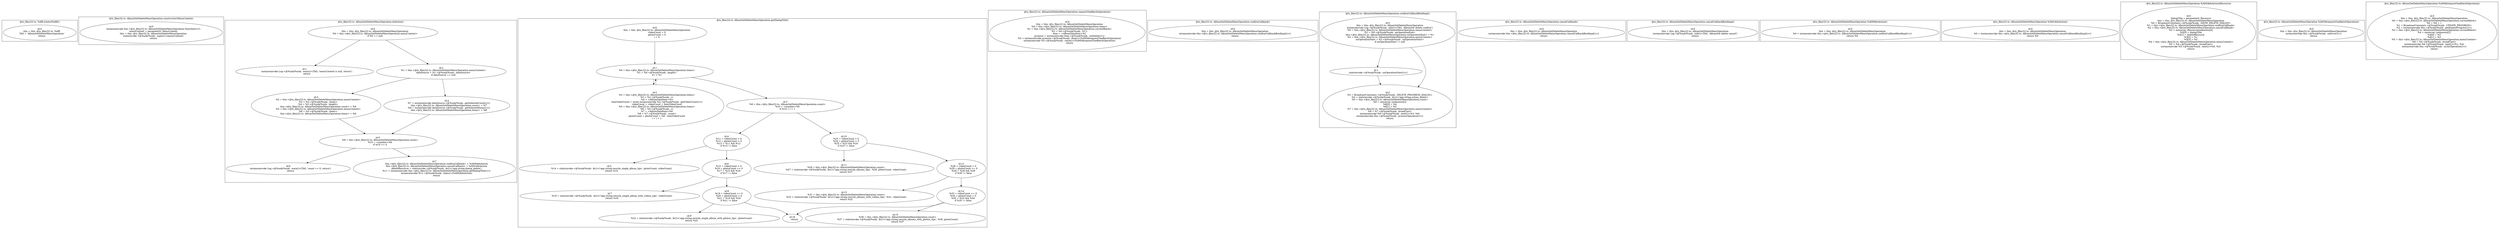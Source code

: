 digraph "22.ts" {
subgraph "cluster_@ts_files/22.ts: %dflt.[static]%dflt()" {
  label="@ts_files/22.ts: %dflt.[static]%dflt()";
  Node33200 [label="id:0
      this = this: @ts_files/22.ts: %dflt
      TAG = 'AlbumSetDeleteMenuOperation'
      return"];
}
subgraph "cluster_@ts_files/22.ts: AlbumSetDeleteMenuOperation.constructor(MenuContext)" {
  label="@ts_files/22.ts: AlbumSetDeleteMenuOperation.constructor(MenuContext)";
  Node66720 [label="id:0
      instanceinvoke this.<@ts_files/22.ts: AlbumSetDeleteMenuOperation.%instInit()>()
      menuContext = parameter0: MenuContext
      this = this: @ts_files/22.ts: AlbumSetDeleteMenuOperation
      staticinvoke <@%unk/%unk: .super()>(menuContext)
      return"];
}
subgraph "cluster_@ts_files/22.ts: AlbumSetDeleteMenuOperation.doAction()" {
  label="@ts_files/22.ts: AlbumSetDeleteMenuOperation.doAction()";
  Node51210 [label="id:0
      this = this: @ts_files/22.ts: AlbumSetDeleteMenuOperation
      %0 = this.<@ts_files/22.ts: AlbumSetDeleteMenuOperation.menuContext>
      if %0 == null"];
  Node51211 [label="id:1
      instanceinvoke Log.<@%unk/%unk: .warn()>(TAG, 'menuContext is null, return')
      return"];
  Node51212 [label="id:2
      %1 = this.<@ts_files/22.ts: AlbumSetDeleteMenuOperation.menuContext>
      dataSource = %1.<@%unk/%unk: .dataSource>
      if dataSource == null"];
  Node51213 [label="id:3
      %2 = this.<@ts_files/22.ts: AlbumSetDeleteMenuOperation.menuContext>
      %3 = %2.<@%unk/%unk: .items>
      %4 = %3.<@%unk/%unk: .length>
      this.<@ts_files/22.ts: AlbumSetDeleteMenuOperation.count> = %4
      %5 = this.<@ts_files/22.ts: AlbumSetDeleteMenuOperation.menuContext>
      %6 = %5.<@%unk/%unk: .items>
      this.<@ts_files/22.ts: AlbumSetDeleteMenuOperation.items> = %6"];
  Node51214 [label="id:4
      %7 = instanceinvoke dataSource.<@%unk/%unk: .getSelectedCount()>()
      this.<@ts_files/22.ts: AlbumSetDeleteMenuOperation.count> = %7
      %8 = instanceinvoke dataSource.<@%unk/%unk: .getSelectedItems()>()
      this.<@ts_files/22.ts: AlbumSetDeleteMenuOperation.items> = %8"];
  Node51215 [label="id:5
      %9 = this.<@ts_files/22.ts: AlbumSetDeleteMenuOperation.count>
      %10 = <number>%9
      if %10 <= 0"];
  Node51216 [label="id:6
      instanceinvoke Log.<@%unk/%unk: .warn()>(TAG, 'count <= 0, return')
      return"];
  Node51217 [label="id:7
      this.<@ts_files/22.ts: AlbumSetDeleteMenuOperation.confirmCallback> = %AM0$doAction
      this.<@ts_files/22.ts: AlbumSetDeleteMenuOperation.cancelCallback> = %AM1$doAction
      deleteResource = staticinvoke <@%unk/%unk: .$r()>('app.string.dialog_delete')
      %11 = instanceinvoke this.<@ts_files/22.ts: AlbumSetDeleteMenuOperation.getDialogTitle()>()
      instanceinvoke %11.<@%unk/%unk: .then()>(%AM2$doAction)
      return"];
  Node51210 -> Node51211;
  Node51210 -> Node51212;
  Node51212 -> Node51213;
  Node51212 -> Node51214;
  Node51213 -> Node51215;
  Node51214 -> Node51215;
  Node51215 -> Node51216;
  Node51215 -> Node51217;
}
subgraph "cluster_@ts_files/22.ts: AlbumSetDeleteMenuOperation.getDialogTitle()" {
  label="@ts_files/22.ts: AlbumSetDeleteMenuOperation.getDialogTitle()";
  Node57300 [label="id:0
      this = this: @ts_files/22.ts: AlbumSetDeleteMenuOperation
      videoCount = 0
      photoCount = 0
      i = 0"];
  Node57301 [label="id:1
      %0 = this.<@ts_files/22.ts: AlbumSetDeleteMenuOperation.items>
      %1 = %0.<@%unk/%unk: .length>
      if i < %1"];
  Node57302 [label="id:2
      %2 = this.<@ts_files/22.ts: AlbumSetDeleteMenuOperation.items>
      %3 = %2.<@%unk/%unk: .i>
      %4 = <AlbumDataItem>%3
      itemVideoCount = await instanceinvoke %4.<@%unk/%unk: .getVideoCount()>()
      videoCount = videoCount + itemVideoCount
      %5 = this.<@ts_files/22.ts: AlbumSetDeleteMenuOperation.items>
      %6 = %5.<@%unk/%unk: .i>
      %7 = <AlbumDataItem>%6
      %8 = %7.<@%unk/%unk: .count>
      photoCount = photoCount + %8 - itemVideoCount
      i = i + 1"];
  Node57303 [label="id:3
      %9 = this.<@ts_files/22.ts: AlbumSetDeleteMenuOperation.count>
      %10 = <number>%9
      if %10 === 1"];
  Node57304 [label="id:4
      %11 = videoCount > 0
      %12 = photoCount > 0
      %13 = %11 && %12
      if %13 != false"];
  Node57305 [label="id:5
      %14 = staticinvoke <@%unk/%unk: .$r()>('app.string.recycle_single_album_tips', photoCount, videoCount)
      return %14"];
  Node57306 [label="id:6
      %15 = videoCount > 0
      %16 = photoCount <= 0
      %17 = %15 && %16
      if %17 != false"];
  Node57307 [label="id:7
      %18 = staticinvoke <@%unk/%unk: .$r()>('app.string.recycle_single_album_with_videos_tips', videoCount)
      return %18"];
  Node57308 [label="id:8
      %19 = videoCount <= 0
      %20 = photoCount > 0
      %21 = %19 && %20
      if %21 != false"];
  Node57309 [label="id:9
      %22 = staticinvoke <@%unk/%unk: .$r()>('app.string.recycle_single_album_with_photos_tips', photoCount)
      return %22"];
  Node573010 [label="id:10
      %23 = videoCount > 0
      %24 = photoCount > 0
      %25 = %23 && %24
      if %25 != false"];
  Node573011 [label="id:11
      %26 = this.<@ts_files/22.ts: AlbumSetDeleteMenuOperation.count>
      %27 = staticinvoke <@%unk/%unk: .$r()>('app.string.recycle_albums_tips', %26, photoCount, videoCount)
      return %27"];
  Node573012 [label="id:12
      %28 = videoCount > 0
      %29 = photoCount <= 0
      %30 = %28 && %29
      if %30 != false"];
  Node573013 [label="id:13
      %31 = this.<@ts_files/22.ts: AlbumSetDeleteMenuOperation.count>
      %32 = staticinvoke <@%unk/%unk: .$r()>('app.string.recycle_albums_with_videos_tips', %31, videoCount)
      return %32"];
  Node573014 [label="id:14
      %33 = videoCount <= 0
      %34 = photoCount > 0
      %35 = %33 && %34
      if %35 != false"];
  Node573015 [label="id:15
      %36 = this.<@ts_files/22.ts: AlbumSetDeleteMenuOperation.count>
      %37 = staticinvoke <@%unk/%unk: .$r()>('app.string.recycle_albums_with_photos_tips', %36, photoCount)
      return %37"];
  Node573016 [label="id:16
      return"];
  Node57300 -> Node57301;
  Node57301 -> Node57302;
  Node57301 -> Node57303;
  Node57302 -> Node57301;
  Node57303 -> Node57304;
  Node57303 -> Node573010;
  Node57304 -> Node57305;
  Node57304 -> Node57306;
  Node57306 -> Node57307;
  Node57306 -> Node57308;
  Node57308 -> Node57309;
  Node57308 -> Node573016;
  Node573010 -> Node573011;
  Node573010 -> Node573012;
  Node573012 -> Node573013;
  Node573012 -> Node573014;
  Node573014 -> Node573015;
  Node573014 -> Node573016;
}
subgraph "cluster_@ts_files/22.ts: AlbumSetDeleteMenuOperation.requestOneBatchOperation()" {
  label="@ts_files/22.ts: AlbumSetDeleteMenuOperation.requestOneBatchOperation()";
  Node67980 [label="id:0
      this = this: @ts_files/22.ts: AlbumSetDeleteMenuOperation
      %0 = this.<@ts_files/22.ts: AlbumSetDeleteMenuOperation.items>
      %1 = this.<@ts_files/22.ts: AlbumSetDeleteMenuOperation.currentBatch>
      %2 = %0.<@%unk/%unk: .%1>
      item = <AlbumDataItem>%2
      promise = instanceinvoke item.<@%unk/%unk: .onDelete()>()
      %3 = instanceinvoke promise.<@%unk/%unk: .then()>(%AM4$requestOneBatchOperation)
      instanceinvoke %3.<@%unk/%unk: .catch()>(%AM3$requestOneBatchOperation)
      return"];
}
subgraph "cluster_@ts_files/22.ts: AlbumSetDeleteMenuOperation.confirmCallback()" {
  label="@ts_files/22.ts: AlbumSetDeleteMenuOperation.confirmCallback()";
  Node58350 [label="id:0
      this = this: @ts_files/22.ts: AlbumSetDeleteMenuOperation
      instanceinvoke this.<@ts_files/22.ts: AlbumSetDeleteMenuOperation.confirmCallbackBindImpl()>()
      return"];
}
subgraph "cluster_@ts_files/22.ts: AlbumSetDeleteMenuOperation.confirmCallbackBindImpl()" {
  label="@ts_files/22.ts: AlbumSetDeleteMenuOperation.confirmCallbackBindImpl()";
  Node66180 [label="id:0
      this = this: @ts_files/22.ts: AlbumSetDeleteMenuOperation
      instanceinvoke Log.<@%unk/%unk: .info()>(TAG, 'AlbumSet delete confirm')
      %0 = this.<@ts_files/22.ts: AlbumSetDeleteMenuOperation.menuContext>
      %1 = %0.<@%unk/%unk: .onOperationEnd>
      this.<@ts_files/22.ts: AlbumSetDeleteMenuOperation.onOperationEnd> = %1
      %2 = this.<@ts_files/22.ts: AlbumSetDeleteMenuOperation.menuContext>
      onOperationStart = %2.<@%unk/%unk: .onOperationStart>
      if onOperationStart != null"];
  Node66181 [label="id:1
      staticinvoke <@%unk/%unk: .onOperationStart()>()"];
  Node66182 [label="id:2
      %3 = BroadcastConstants.<@%unk/%unk: .DELETE_PROGRESS_DIALOG>
      %4 = staticinvoke <@%unk/%unk: .$r()>('app.string.action_delete')
      %5 = this.<@ts_files/22.ts: AlbumSetDeleteMenuOperation.count>
      %6 = newarray (unknown)[2]
      %6[0] = %4
      %6[1] = %5
      %7 = this.<@ts_files/22.ts: AlbumSetDeleteMenuOperation.menuContext>
      %8 = %7.<@%unk/%unk: .broadCast>
      instanceinvoke %8.<@%unk/%unk: .emit()>(%3, %6)
      instanceinvoke this.<@%unk/%unk: .processOperation()>()
      return"];
  Node66180 -> Node66181;
  Node66180 -> Node66182;
  Node66181 -> Node66182;
}
subgraph "cluster_@ts_files/22.ts: AlbumSetDeleteMenuOperation.cancelCallback()" {
  label="@ts_files/22.ts: AlbumSetDeleteMenuOperation.cancelCallback()";
  Node56990 [label="id:0
      this = this: @ts_files/22.ts: AlbumSetDeleteMenuOperation
      instanceinvoke this.<@ts_files/22.ts: AlbumSetDeleteMenuOperation.cancelCallbackBindImpl()>()
      return"];
}
subgraph "cluster_@ts_files/22.ts: AlbumSetDeleteMenuOperation.cancelCallbackBindImpl()" {
  label="@ts_files/22.ts: AlbumSetDeleteMenuOperation.cancelCallbackBindImpl()";
  Node64820 [label="id:0
      this = this: @ts_files/22.ts: AlbumSetDeleteMenuOperation
      instanceinvoke Log.<@%unk/%unk: .info()>(TAG, 'AlbumSet delete cancel')
      return"];
}
subgraph "cluster_@ts_files/22.ts: AlbumSetDeleteMenuOperation.%AM0$doAction()" {
  label="@ts_files/22.ts: AlbumSetDeleteMenuOperation.%AM0$doAction()";
  Node53840 [label="id:0
      this = this: @ts_files/22.ts: AlbumSetDeleteMenuOperation
      %0 = instanceinvoke this.<@ts_files/22.ts: AlbumSetDeleteMenuOperation.confirmCallbackBindImpl()>()
      return %0"];
}
subgraph "cluster_@ts_files/22.ts: AlbumSetDeleteMenuOperation.%AM1$doAction()" {
  label="@ts_files/22.ts: AlbumSetDeleteMenuOperation.%AM1$doAction()";
  Node53850 [label="id:0
      this = this: @ts_files/22.ts: AlbumSetDeleteMenuOperation
      %0 = instanceinvoke this.<@ts_files/22.ts: AlbumSetDeleteMenuOperation.cancelCallbackBindImpl()>()
      return %0"];
}
subgraph "cluster_@ts_files/22.ts: AlbumSetDeleteMenuOperation.%AM2$doAction(Resource)" {
  label="@ts_files/22.ts: AlbumSetDeleteMenuOperation.%AM2$doAction(Resource)";
  Node62260 [label="id:0
      dialogTitle = parameter0: Resource
      this = this: @ts_files/22.ts: AlbumSetDeleteMenuOperation
      %0 = BroadcastConstants.<@%unk/%unk: .SHOW_DELETE_DIALOG>
      %1 = this.<@ts_files/22.ts: AlbumSetDeleteMenuOperation.confirmCallback>
      %2 = this.<@ts_files/22.ts: AlbumSetDeleteMenuOperation.cancelCallback>
      %3 = newarray (Resource|unknown)[4]
      %3[0] = dialogTitle
      %3[1] = deleteResource
      %3[2] = %1
      %3[3] = %2
      %4 = this.<@ts_files/22.ts: AlbumSetDeleteMenuOperation.menuContext>
      %5 = %4.<@%unk/%unk: .broadCast>
      instanceinvoke %5.<@%unk/%unk: .emit()>(%0, %3)
      return"];
}
subgraph "cluster_@ts_files/22.ts: AlbumSetDeleteMenuOperation.%AM3$requestOneBatchOperation()" {
  label="@ts_files/22.ts: AlbumSetDeleteMenuOperation.%AM3$requestOneBatchOperation()";
  Node70640 [label="id:0
      this = this: @ts_files/22.ts: AlbumSetDeleteMenuOperation
      instanceinvoke this.<@%unk/%unk: .onError()>()
      return"];
}
subgraph "cluster_@ts_files/22.ts: AlbumSetDeleteMenuOperation.%AM4$requestOneBatchOperation()" {
  label="@ts_files/22.ts: AlbumSetDeleteMenuOperation.%AM4$requestOneBatchOperation()";
  Node70650 [label="id:0
      this = this: @ts_files/22.ts: AlbumSetDeleteMenuOperation
      %0 = this.<@ts_files/22.ts: AlbumSetDeleteMenuOperation.currentBatch>
      %0 = %0 + 1
      %1 = BroadcastConstants.<@%unk/%unk: .UPDATE_PROGRESS>
      %2 = instanceinvoke this.<@%unk/%unk: .getExpectProgress()>()
      %3 = this.<@ts_files/22.ts: AlbumSetDeleteMenuOperation.currentBatch>
      %4 = newarray (unknown)[2]
      %4[0] = %2
      %4[1] = %3
      %5 = this.<@ts_files/22.ts: AlbumSetDeleteMenuOperation.menuContext>
      %6 = %5.<@%unk/%unk: .broadCast>
      instanceinvoke %6.<@%unk/%unk: .emit()>(%1, %4)
      instanceinvoke this.<@%unk/%unk: .cyclicOperation()>()
      return"];
}
}
